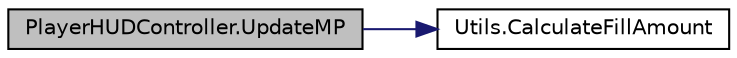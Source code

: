 digraph "PlayerHUDController.UpdateMP"
{
 // INTERACTIVE_SVG=YES
 // LATEX_PDF_SIZE
  edge [fontname="Helvetica",fontsize="10",labelfontname="Helvetica",labelfontsize="10"];
  node [fontname="Helvetica",fontsize="10",shape=record];
  rankdir="LR";
  Node1 [label="PlayerHUDController.UpdateMP",height=0.2,width=0.4,color="black", fillcolor="grey75", style="filled", fontcolor="black",tooltip=" "];
  Node1 -> Node2 [color="midnightblue",fontsize="10",style="solid",fontname="Helvetica"];
  Node2 [label="Utils.CalculateFillAmount",height=0.2,width=0.4,color="black", fillcolor="white", style="filled",URL="$class_utils.html#a459472171f68c903c975020cc5b02fee",tooltip="Calculates the actual normalized fill amount for the image."];
}
